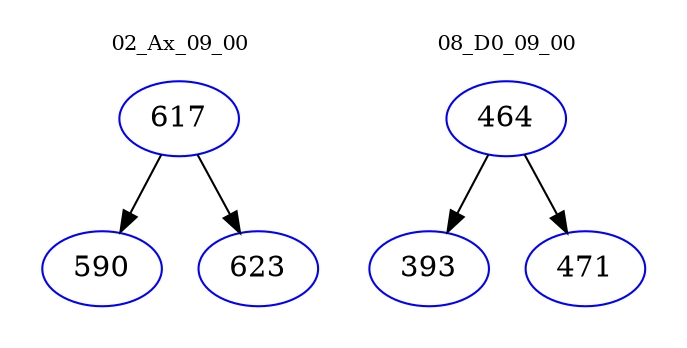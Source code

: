 digraph{
subgraph cluster_0 {
color = white
label = "02_Ax_09_00";
fontsize=10;
T0_617 [label="617", color="blue"]
T0_617 -> T0_590 [color="black"]
T0_590 [label="590", color="blue"]
T0_617 -> T0_623 [color="black"]
T0_623 [label="623", color="blue"]
}
subgraph cluster_1 {
color = white
label = "08_D0_09_00";
fontsize=10;
T1_464 [label="464", color="blue"]
T1_464 -> T1_393 [color="black"]
T1_393 [label="393", color="blue"]
T1_464 -> T1_471 [color="black"]
T1_471 [label="471", color="blue"]
}
}
